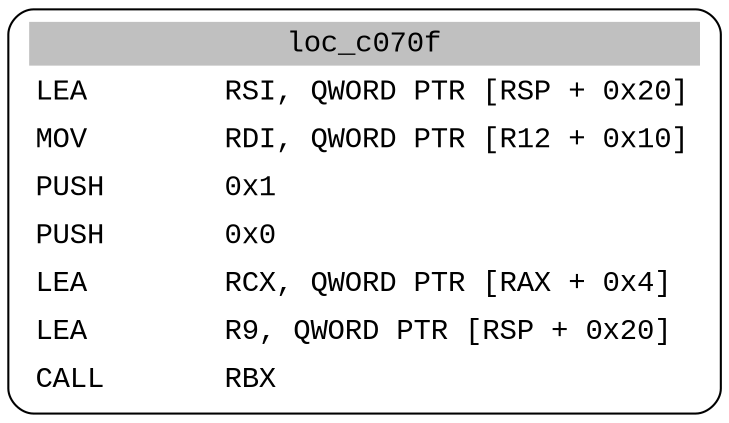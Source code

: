 digraph asm_graph {
1941 [
shape="Mrecord" fontname="Courier New"label =<<table border="0" cellborder="0" cellpadding="3"><tr><td align="center" colspan="2" bgcolor="grey">loc_c070f</td></tr><tr><td align="left">LEA        RSI, QWORD PTR [RSP + 0x20]</td></tr><tr><td align="left">MOV        RDI, QWORD PTR [R12 + 0x10]</td></tr><tr><td align="left">PUSH       0x1</td></tr><tr><td align="left">PUSH       0x0</td></tr><tr><td align="left">LEA        RCX, QWORD PTR [RAX + 0x4]</td></tr><tr><td align="left">LEA        R9, QWORD PTR [RSP + 0x20]</td></tr><tr><td align="left">CALL       RBX</td></tr></table>> ];
}